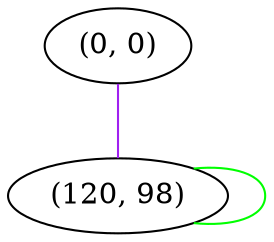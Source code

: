 graph "" {
"(0, 0)";
"(120, 98)";
"(0, 0)" -- "(120, 98)"  [color=purple, key=0, weight=4];
"(120, 98)" -- "(120, 98)"  [color=green, key=0, weight=2];
}
